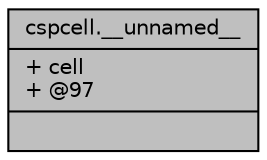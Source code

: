 digraph "cspcell.__unnamed__"
{
 // INTERACTIVE_SVG=YES
  bgcolor="transparent";
  edge [fontname="Helvetica",fontsize="10",labelfontname="Helvetica",labelfontsize="10"];
  node [fontname="Helvetica",fontsize="10",shape=record];
  Node226 [label="{cspcell.__unnamed__\n|+ cell\l+ @97\l|}",height=0.2,width=0.4,color="black", fillcolor="grey75", style="filled", fontcolor="black"];
}
